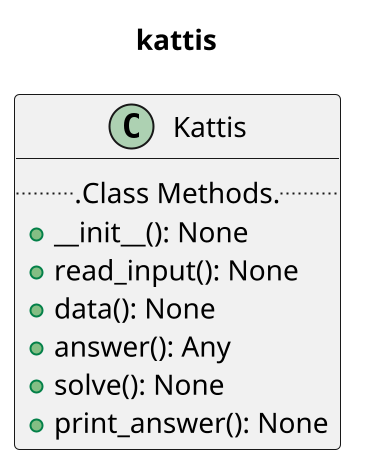 @startuml kattis
scale 2
title "kattis"
class  Kattis{
    ...Class Methods...
    +__init__(): None
    +read_input(): None
    +data(): None
    +answer(): Any 
    +solve(): None
    +print_answer(): None
}
@enduml